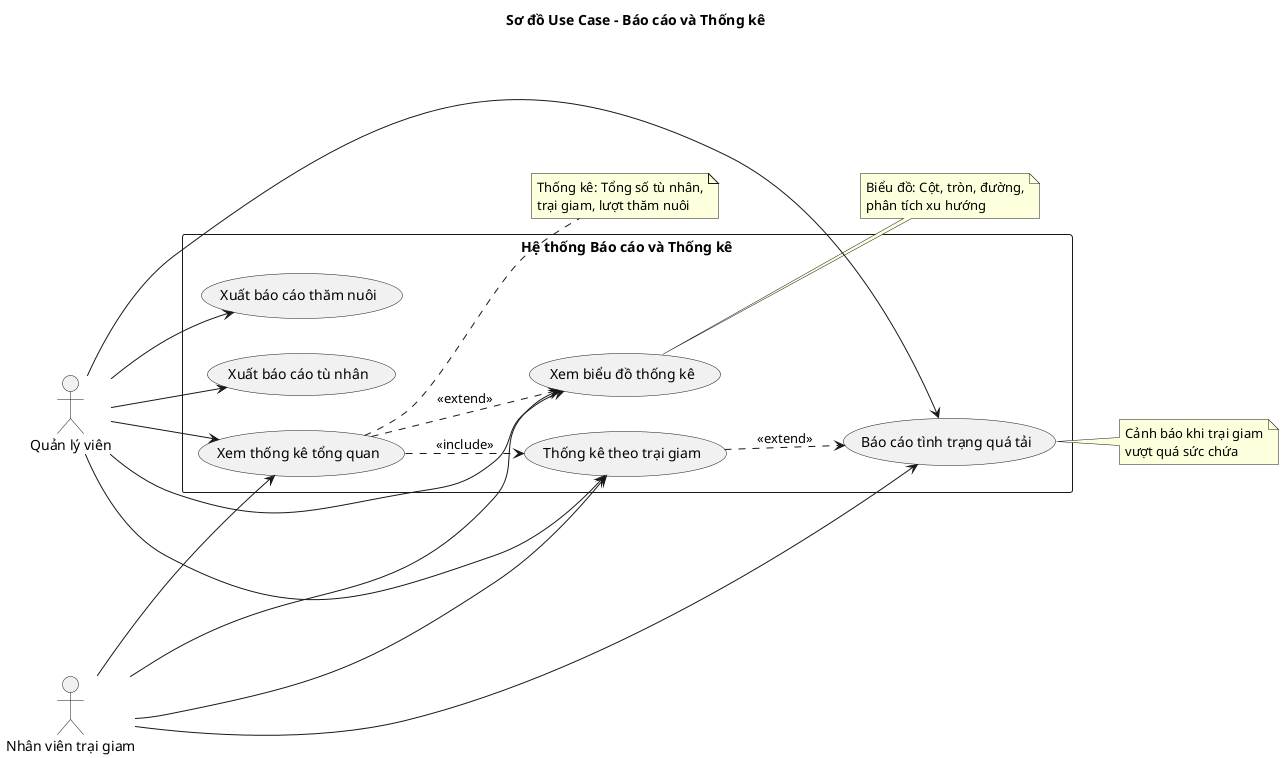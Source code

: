 @startuml "Sơ đồ Use Case - Báo cáo và Thống kê"

title Sơ đồ Use Case - Báo cáo và Thống kê

left to right direction

actor "Quản lý viên" as Admin
actor "Nhân viên trại giam" as Staff

rectangle "Hệ thống Báo cáo và Thống kê" {
    usecase "Xem thống kê tổng quan" as UC1
    usecase "Xuất báo cáo tù nhân" as UC2
    usecase "Xuất báo cáo thăm nuôi" as UC3
    usecase "Xem biểu đồ thống kê" as UC4
    usecase "Thống kê theo trại giam" as UC5
    usecase "Báo cáo tình trạng quá tải" as UC6
}

' Quan hệ với Admin
Admin --> UC1
Admin --> UC2
Admin --> UC3
Admin --> UC4
Admin --> UC5
Admin --> UC6

' Quan hệ với Staff
Staff --> UC1
Staff --> UC4
Staff --> UC5
Staff --> UC6

' Include relationships
UC1 ..> UC5 : <<include>>

' Extend relationships
UC1 ..> UC4 : <<extend>>
UC5 ..> UC6 : <<extend>>

note right of UC1
  Thống kê: Tổng số tù nhân,
  trại giam, lượt thăm nuôi
end note

note right of UC4
  Biểu đồ: Cột, tròn, đường,
  phân tích xu hướng
end note

note right of UC6
  Cảnh báo khi trại giam
  vượt quá sức chứa
end note

@enduml 